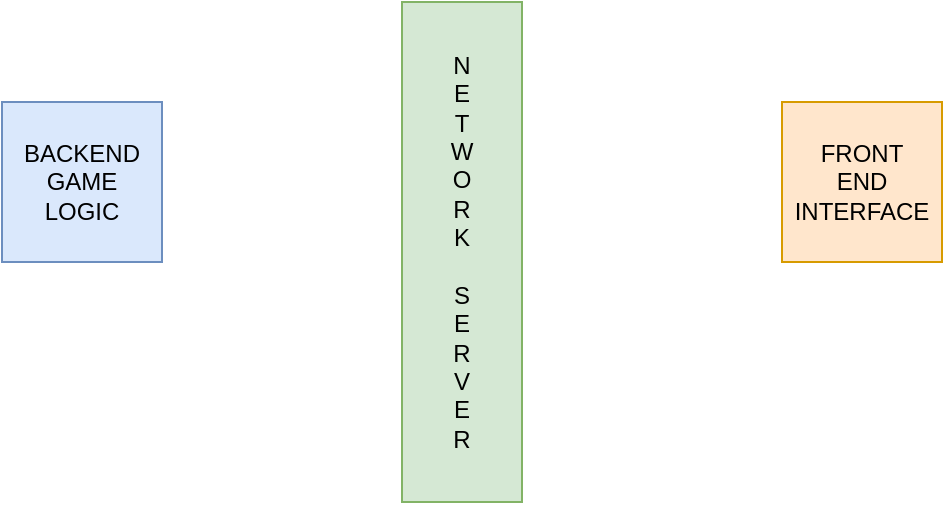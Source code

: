 <mxfile version="14.4.7" type="github">
  <diagram id="BsUgBYNN7H6OXdVGfesp" name="Page-1">
    <mxGraphModel dx="1422" dy="794" grid="1" gridSize="10" guides="1" tooltips="1" connect="1" arrows="1" fold="1" page="1" pageScale="1" pageWidth="850" pageHeight="1100" math="0" shadow="0">
      <root>
        <mxCell id="0" />
        <mxCell id="1" parent="0" />
        <mxCell id="pJ5u_zwOwq0t-TDYX2l2-1" value="BACKEND&lt;br&gt;GAME&lt;br&gt;LOGIC" style="whiteSpace=wrap;html=1;aspect=fixed;fillColor=#dae8fc;strokeColor=#6c8ebf;" vertex="1" parent="1">
          <mxGeometry x="150" y="210" width="80" height="80" as="geometry" />
        </mxCell>
        <mxCell id="pJ5u_zwOwq0t-TDYX2l2-2" value="N&lt;br&gt;E&lt;br&gt;T&lt;br&gt;W&lt;br&gt;O&lt;br&gt;R&lt;br&gt;K&lt;br&gt;&lt;br&gt;S&lt;br&gt;E&lt;br&gt;R&lt;br&gt;V&lt;br&gt;E&lt;br&gt;R" style="rounded=0;whiteSpace=wrap;html=1;fillColor=#d5e8d4;strokeColor=#82b366;" vertex="1" parent="1">
          <mxGeometry x="350" y="160" width="60" height="250" as="geometry" />
        </mxCell>
        <mxCell id="pJ5u_zwOwq0t-TDYX2l2-3" value="FRONT&lt;br&gt;END&lt;br&gt;INTERFACE" style="whiteSpace=wrap;html=1;aspect=fixed;fillColor=#ffe6cc;strokeColor=#d79b00;" vertex="1" parent="1">
          <mxGeometry x="540" y="210" width="80" height="80" as="geometry" />
        </mxCell>
      </root>
    </mxGraphModel>
  </diagram>
</mxfile>
